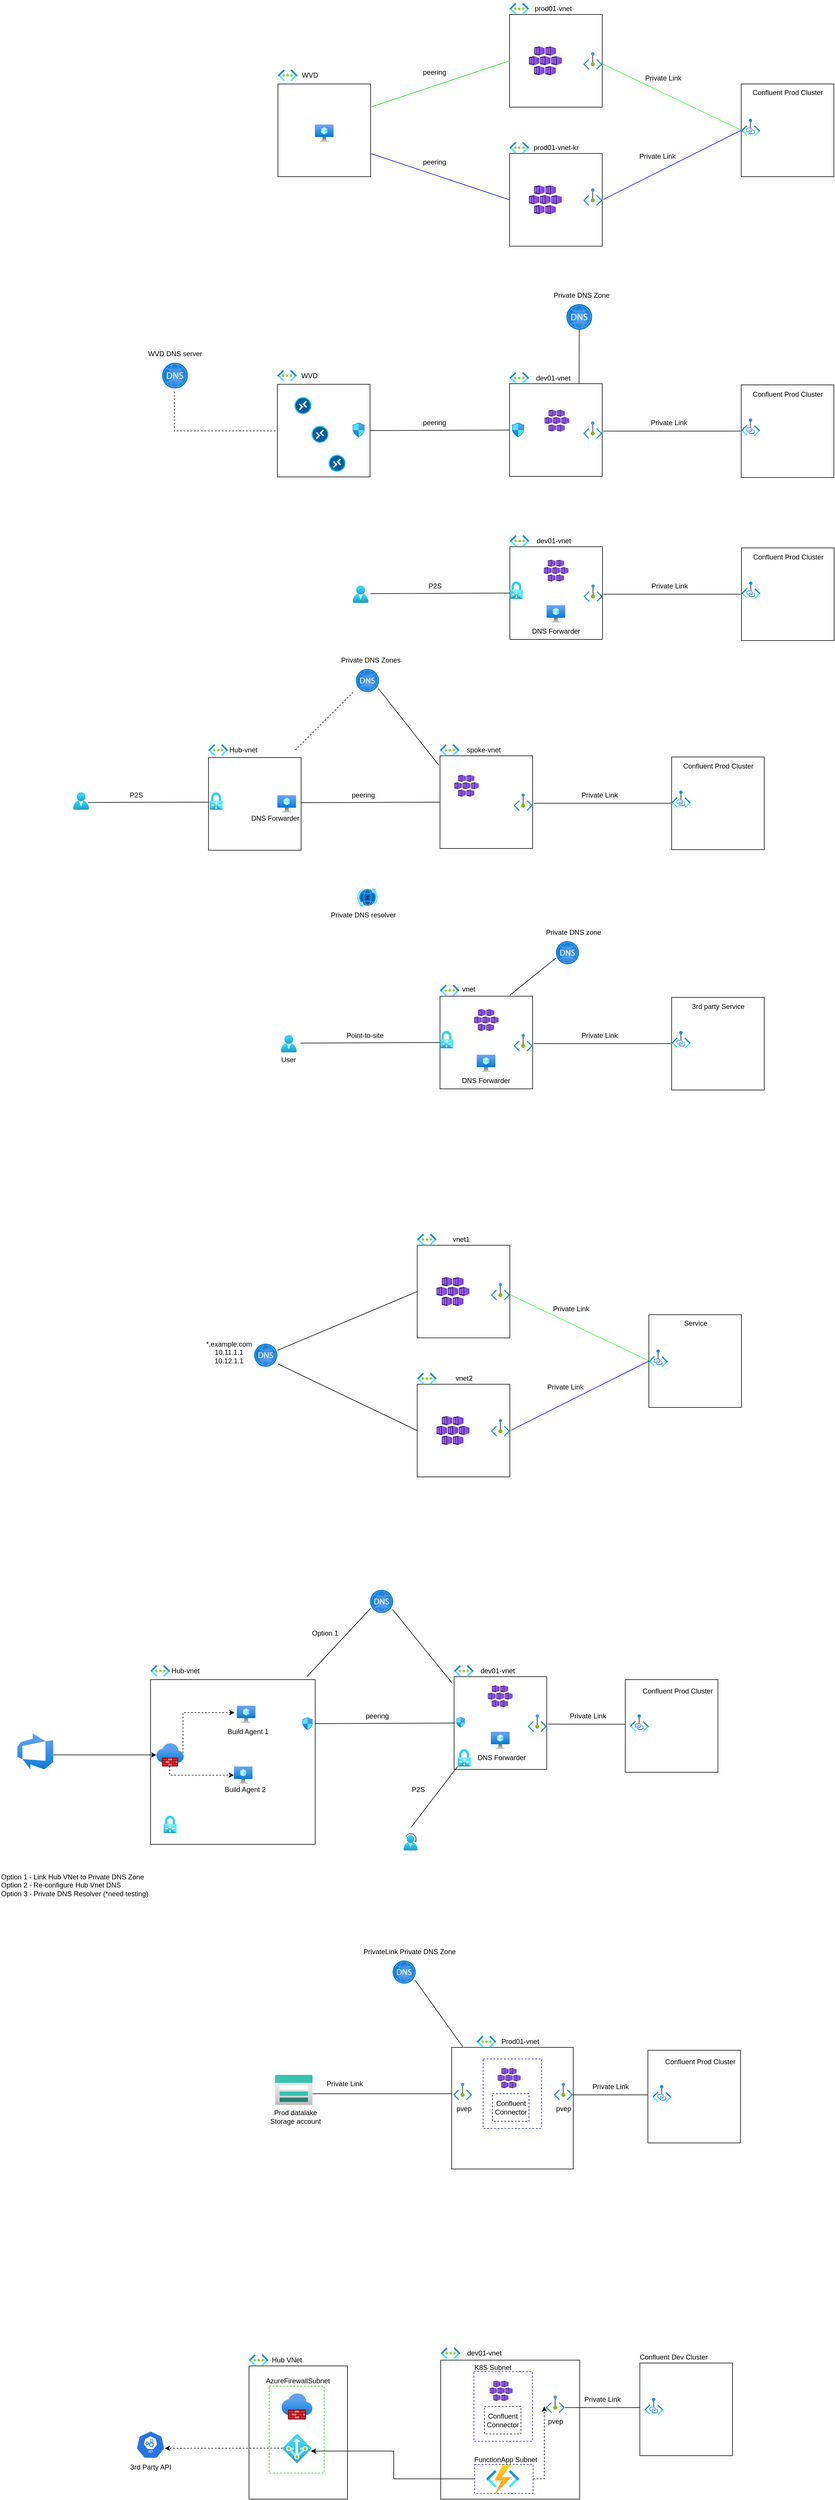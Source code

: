 <mxfile version="21.2.9" type="github">
  <diagram id="CAy6h7JlMK9Nz8kqikin" name="Page-1">
    <mxGraphModel dx="2474" dy="764" grid="1" gridSize="10" guides="1" tooltips="1" connect="1" arrows="1" fold="1" page="0" pageScale="1" pageWidth="850" pageHeight="1100" math="0" shadow="0">
      <root>
        <mxCell id="0" />
        <mxCell id="1" parent="0" />
        <mxCell id="Jo31wumn8B36piIQokWZ-1" value="" style="whiteSpace=wrap;html=1;aspect=fixed;" parent="1" vertex="1">
          <mxGeometry x="200" y="80" width="160" height="160" as="geometry" />
        </mxCell>
        <mxCell id="Jo31wumn8B36piIQokWZ-2" value="" style="whiteSpace=wrap;html=1;aspect=fixed;" parent="1" vertex="1">
          <mxGeometry x="200" y="320" width="160" height="160" as="geometry" />
        </mxCell>
        <mxCell id="Jo31wumn8B36piIQokWZ-5" value="" style="whiteSpace=wrap;html=1;aspect=fixed;" parent="1" vertex="1">
          <mxGeometry x="600" y="200" width="160" height="160" as="geometry" />
        </mxCell>
        <mxCell id="Jo31wumn8B36piIQokWZ-6" value="" style="aspect=fixed;html=1;points=[];align=center;image;fontSize=12;image=img/lib/azure2/networking/Private_Endpoint.svg;" parent="1" vertex="1">
          <mxGeometry x="327.27" y="145" width="32.73" height="30" as="geometry" />
        </mxCell>
        <mxCell id="Jo31wumn8B36piIQokWZ-8" value="" style="aspect=fixed;html=1;points=[];align=center;image;fontSize=12;image=img/lib/azure2/networking/Private_Endpoint.svg;" parent="1" vertex="1">
          <mxGeometry x="327.27" y="380" width="32.73" height="30" as="geometry" />
        </mxCell>
        <mxCell id="Jo31wumn8B36piIQokWZ-9" value="" style="aspect=fixed;html=1;points=[];align=center;image;fontSize=12;image=img/lib/azure2/networking/Virtual_Networks.svg;" parent="1" vertex="1">
          <mxGeometry x="200" y="300" width="33.5" height="20" as="geometry" />
        </mxCell>
        <mxCell id="Jo31wumn8B36piIQokWZ-10" value="" style="aspect=fixed;html=1;points=[];align=center;image;fontSize=12;image=img/lib/azure2/networking/Virtual_Networks.svg;" parent="1" vertex="1">
          <mxGeometry x="200" y="60" width="33.5" height="20" as="geometry" />
        </mxCell>
        <mxCell id="Jo31wumn8B36piIQokWZ-11" value="prod01-vnet-kr" style="text;html=1;align=center;verticalAlign=middle;resizable=0;points=[];autosize=1;strokeColor=none;fillColor=none;" parent="1" vertex="1">
          <mxGeometry x="230" y="295" width="100" height="30" as="geometry" />
        </mxCell>
        <mxCell id="Jo31wumn8B36piIQokWZ-12" value="prod01-vnet" style="text;html=1;align=center;verticalAlign=middle;resizable=0;points=[];autosize=1;strokeColor=none;fillColor=none;" parent="1" vertex="1">
          <mxGeometry x="230" y="55" width="90" height="30" as="geometry" />
        </mxCell>
        <mxCell id="Jo31wumn8B36piIQokWZ-13" value="" style="whiteSpace=wrap;html=1;aspect=fixed;" parent="1" vertex="1">
          <mxGeometry x="-200" y="200" width="160" height="160" as="geometry" />
        </mxCell>
        <mxCell id="Jo31wumn8B36piIQokWZ-15" value="" style="aspect=fixed;html=1;points=[];align=center;image;fontSize=12;image=img/lib/azure2/networking/Virtual_Networks.svg;" parent="1" vertex="1">
          <mxGeometry x="-200" y="175" width="33.5" height="20" as="geometry" />
        </mxCell>
        <mxCell id="Jo31wumn8B36piIQokWZ-16" value="WVD" style="text;html=1;align=center;verticalAlign=middle;resizable=0;points=[];autosize=1;strokeColor=none;fillColor=none;" parent="1" vertex="1">
          <mxGeometry x="-170" y="170" width="50" height="30" as="geometry" />
        </mxCell>
        <mxCell id="Jo31wumn8B36piIQokWZ-19" value="" style="endArrow=none;html=1;rounded=0;exitX=1;exitY=0.25;exitDx=0;exitDy=0;entryX=0;entryY=0.5;entryDx=0;entryDy=0;" parent="1" source="Jo31wumn8B36piIQokWZ-13" target="Jo31wumn8B36piIQokWZ-1" edge="1">
          <mxGeometry width="50" height="50" relative="1" as="geometry">
            <mxPoint x="30" y="240" as="sourcePoint" />
            <mxPoint x="80" y="190" as="targetPoint" />
          </mxGeometry>
        </mxCell>
        <mxCell id="Jo31wumn8B36piIQokWZ-20" value="" style="endArrow=none;html=1;rounded=0;exitX=1;exitY=0.75;exitDx=0;exitDy=0;entryX=0;entryY=0.5;entryDx=0;entryDy=0;strokeColor=#0000FF;" parent="1" source="Jo31wumn8B36piIQokWZ-13" target="Jo31wumn8B36piIQokWZ-2" edge="1">
          <mxGeometry width="50" height="50" relative="1" as="geometry">
            <mxPoint x="50" y="390" as="sourcePoint" />
            <mxPoint x="100" y="340" as="targetPoint" />
          </mxGeometry>
        </mxCell>
        <mxCell id="Jo31wumn8B36piIQokWZ-21" value="peering" style="text;html=1;align=center;verticalAlign=middle;resizable=0;points=[];autosize=1;strokeColor=none;fillColor=none;" parent="1" vertex="1">
          <mxGeometry x="40" y="165" width="60" height="30" as="geometry" />
        </mxCell>
        <mxCell id="Jo31wumn8B36piIQokWZ-22" value="peering" style="text;html=1;align=center;verticalAlign=middle;resizable=0;points=[];autosize=1;strokeColor=none;fillColor=none;" parent="1" vertex="1">
          <mxGeometry x="40" y="320" width="60" height="30" as="geometry" />
        </mxCell>
        <mxCell id="Jo31wumn8B36piIQokWZ-23" value="" style="aspect=fixed;html=1;points=[];align=center;image;fontSize=12;image=img/lib/azure2/networking/Private_Link.svg;" parent="1" vertex="1">
          <mxGeometry x="600" y="260" width="32.73" height="30" as="geometry" />
        </mxCell>
        <mxCell id="Jo31wumn8B36piIQokWZ-24" value="" style="endArrow=none;html=1;rounded=0;exitX=1.037;exitY=0.693;exitDx=0;exitDy=0;exitPerimeter=0;entryX=0.037;entryY=0.673;entryDx=0;entryDy=0;entryPerimeter=0;strokeColor=#33FF33;" parent="1" source="Jo31wumn8B36piIQokWZ-6" target="Jo31wumn8B36piIQokWZ-23" edge="1">
          <mxGeometry width="50" height="50" relative="1" as="geometry">
            <mxPoint x="470" y="240" as="sourcePoint" />
            <mxPoint x="520" y="190" as="targetPoint" />
          </mxGeometry>
        </mxCell>
        <mxCell id="Jo31wumn8B36piIQokWZ-25" value="" style="endArrow=none;html=1;rounded=0;exitX=1.061;exitY=0.647;exitDx=0;exitDy=0;exitPerimeter=0;entryX=0;entryY=0.5;entryDx=0;entryDy=0;strokeColor=#0000FF;" parent="1" source="Jo31wumn8B36piIQokWZ-8" target="Jo31wumn8B36piIQokWZ-5" edge="1">
          <mxGeometry width="50" height="50" relative="1" as="geometry">
            <mxPoint x="470" y="370" as="sourcePoint" />
            <mxPoint x="520" y="320" as="targetPoint" />
          </mxGeometry>
        </mxCell>
        <mxCell id="Jo31wumn8B36piIQokWZ-26" value="" style="endArrow=none;html=1;rounded=0;exitX=1;exitY=0.25;exitDx=0;exitDy=0;entryX=0;entryY=0.5;entryDx=0;entryDy=0;strokeColor=#33FF33;" parent="1" edge="1">
          <mxGeometry width="50" height="50" relative="1" as="geometry">
            <mxPoint x="-40" y="240" as="sourcePoint" />
            <mxPoint x="200" y="160" as="targetPoint" />
          </mxGeometry>
        </mxCell>
        <mxCell id="Jo31wumn8B36piIQokWZ-27" value="Confluent Prod Cluster" style="text;html=1;align=center;verticalAlign=middle;resizable=0;points=[];autosize=1;strokeColor=none;fillColor=none;" parent="1" vertex="1">
          <mxGeometry x="610" y="200" width="140" height="30" as="geometry" />
        </mxCell>
        <mxCell id="Jo31wumn8B36piIQokWZ-28" value="" style="aspect=fixed;html=1;points=[];align=center;image;fontSize=12;image=img/lib/azure2/compute/Virtual_Machine.svg;" parent="1" vertex="1">
          <mxGeometry x="-136.17" y="270" width="32.34" height="30" as="geometry" />
        </mxCell>
        <mxCell id="Jo31wumn8B36piIQokWZ-29" value="" style="aspect=fixed;html=1;points=[];align=center;image;fontSize=12;image=img/lib/azure2/compute/Kubernetes_Services.svg;" parent="1" vertex="1">
          <mxGeometry x="233.5" y="135" width="56.67" height="50" as="geometry" />
        </mxCell>
        <mxCell id="Jo31wumn8B36piIQokWZ-30" value="" style="aspect=fixed;html=1;points=[];align=center;image;fontSize=12;image=img/lib/azure2/compute/Kubernetes_Services.svg;" parent="1" vertex="1">
          <mxGeometry x="233.5" y="375" width="56.67" height="50" as="geometry" />
        </mxCell>
        <mxCell id="Jo31wumn8B36piIQokWZ-31" value="" style="whiteSpace=wrap;html=1;aspect=fixed;" parent="1" vertex="1">
          <mxGeometry x="200" y="717.5" width="160" height="160" as="geometry" />
        </mxCell>
        <mxCell id="Jo31wumn8B36piIQokWZ-33" value="" style="whiteSpace=wrap;html=1;aspect=fixed;" parent="1" vertex="1">
          <mxGeometry x="600" y="719.5" width="160" height="160" as="geometry" />
        </mxCell>
        <mxCell id="Jo31wumn8B36piIQokWZ-34" value="" style="aspect=fixed;html=1;points=[];align=center;image;fontSize=12;image=img/lib/azure2/networking/Private_Endpoint.svg;" parent="1" vertex="1">
          <mxGeometry x="327.27" y="782.5" width="32.73" height="30" as="geometry" />
        </mxCell>
        <mxCell id="Jo31wumn8B36piIQokWZ-37" value="" style="aspect=fixed;html=1;points=[];align=center;image;fontSize=12;image=img/lib/azure2/networking/Virtual_Networks.svg;" parent="1" vertex="1">
          <mxGeometry x="200" y="697.5" width="33.5" height="20" as="geometry" />
        </mxCell>
        <mxCell id="Jo31wumn8B36piIQokWZ-39" value="dev01-vnet" style="text;html=1;align=center;verticalAlign=middle;resizable=0;points=[];autosize=1;strokeColor=none;fillColor=none;" parent="1" vertex="1">
          <mxGeometry x="235" y="692.5" width="80" height="30" as="geometry" />
        </mxCell>
        <mxCell id="Jo31wumn8B36piIQokWZ-40" value="" style="whiteSpace=wrap;html=1;aspect=fixed;" parent="1" vertex="1">
          <mxGeometry x="-201" y="718.5" width="160" height="160" as="geometry" />
        </mxCell>
        <mxCell id="Jo31wumn8B36piIQokWZ-41" value="" style="aspect=fixed;html=1;points=[];align=center;image;fontSize=12;image=img/lib/azure2/networking/Virtual_Networks.svg;" parent="1" vertex="1">
          <mxGeometry x="-201" y="693.5" width="33.5" height="20" as="geometry" />
        </mxCell>
        <mxCell id="Jo31wumn8B36piIQokWZ-42" value="WVD" style="text;html=1;align=center;verticalAlign=middle;resizable=0;points=[];autosize=1;strokeColor=none;fillColor=none;" parent="1" vertex="1">
          <mxGeometry x="-171" y="688.5" width="50" height="30" as="geometry" />
        </mxCell>
        <mxCell id="Jo31wumn8B36piIQokWZ-43" value="" style="endArrow=none;html=1;rounded=0;exitX=1;exitY=0.5;exitDx=0;exitDy=0;entryX=0;entryY=0.5;entryDx=0;entryDy=0;" parent="1" source="Jo31wumn8B36piIQokWZ-40" target="Jo31wumn8B36piIQokWZ-31" edge="1">
          <mxGeometry width="50" height="50" relative="1" as="geometry">
            <mxPoint x="25" y="745" as="sourcePoint" />
            <mxPoint x="75" y="695" as="targetPoint" />
          </mxGeometry>
        </mxCell>
        <mxCell id="Jo31wumn8B36piIQokWZ-45" value="peering" style="text;html=1;align=center;verticalAlign=middle;resizable=0;points=[];autosize=1;strokeColor=none;fillColor=none;" parent="1" vertex="1">
          <mxGeometry x="40" y="770" width="60" height="30" as="geometry" />
        </mxCell>
        <mxCell id="Jo31wumn8B36piIQokWZ-47" value="" style="aspect=fixed;html=1;points=[];align=center;image;fontSize=12;image=img/lib/azure2/networking/Private_Link.svg;" parent="1" vertex="1">
          <mxGeometry x="600" y="777.5" width="32.73" height="30" as="geometry" />
        </mxCell>
        <mxCell id="Jo31wumn8B36piIQokWZ-51" value="Confluent Prod Cluster" style="text;html=1;align=center;verticalAlign=middle;resizable=0;points=[];autosize=1;strokeColor=none;fillColor=none;" parent="1" vertex="1">
          <mxGeometry x="610" y="720.5" width="140" height="30" as="geometry" />
        </mxCell>
        <mxCell id="Jo31wumn8B36piIQokWZ-53" value="" style="aspect=fixed;html=1;points=[];align=center;image;fontSize=12;image=img/lib/azure2/compute/Kubernetes_Services.svg;" parent="1" vertex="1">
          <mxGeometry x="260.5" y="762.5" width="42.5" height="37.5" as="geometry" />
        </mxCell>
        <mxCell id="Jo31wumn8B36piIQokWZ-55" value="" style="endArrow=none;html=1;rounded=0;exitX=1.061;exitY=0.563;exitDx=0;exitDy=0;exitPerimeter=0;entryX=-0.037;entryY=0.73;entryDx=0;entryDy=0;entryPerimeter=0;" parent="1" source="Jo31wumn8B36piIQokWZ-34" target="Jo31wumn8B36piIQokWZ-47" edge="1">
          <mxGeometry width="50" height="50" relative="1" as="geometry">
            <mxPoint x="470" y="800" as="sourcePoint" />
            <mxPoint x="520" y="750" as="targetPoint" />
          </mxGeometry>
        </mxCell>
        <mxCell id="Jo31wumn8B36piIQokWZ-56" value="Private Link" style="text;html=1;align=center;verticalAlign=middle;resizable=0;points=[];autosize=1;strokeColor=none;fillColor=none;" parent="1" vertex="1">
          <mxGeometry x="430" y="770" width="90" height="30" as="geometry" />
        </mxCell>
        <mxCell id="Jo31wumn8B36piIQokWZ-57" value="Private Link" style="text;html=1;align=center;verticalAlign=middle;resizable=0;points=[];autosize=1;strokeColor=none;fillColor=none;" parent="1" vertex="1">
          <mxGeometry x="410" y="310" width="90" height="30" as="geometry" />
        </mxCell>
        <mxCell id="Jo31wumn8B36piIQokWZ-58" value="Private Link" style="text;html=1;align=center;verticalAlign=middle;resizable=0;points=[];autosize=1;strokeColor=none;fillColor=none;" parent="1" vertex="1">
          <mxGeometry x="420" y="175" width="90" height="30" as="geometry" />
        </mxCell>
        <mxCell id="Jo31wumn8B36piIQokWZ-59" value="" style="whiteSpace=wrap;html=1;aspect=fixed;" parent="1" vertex="1">
          <mxGeometry x="200.5" y="999" width="160" height="160" as="geometry" />
        </mxCell>
        <mxCell id="Jo31wumn8B36piIQokWZ-60" value="" style="whiteSpace=wrap;html=1;aspect=fixed;" parent="1" vertex="1">
          <mxGeometry x="600.5" y="1001" width="160" height="160" as="geometry" />
        </mxCell>
        <mxCell id="Jo31wumn8B36piIQokWZ-61" value="" style="aspect=fixed;html=1;points=[];align=center;image;fontSize=12;image=img/lib/azure2/networking/Private_Endpoint.svg;" parent="1" vertex="1">
          <mxGeometry x="327.77" y="1064" width="32.73" height="30" as="geometry" />
        </mxCell>
        <mxCell id="Jo31wumn8B36piIQokWZ-62" value="" style="aspect=fixed;html=1;points=[];align=center;image;fontSize=12;image=img/lib/azure2/networking/Virtual_Networks.svg;" parent="1" vertex="1">
          <mxGeometry x="200.5" y="979" width="33.5" height="20" as="geometry" />
        </mxCell>
        <mxCell id="Jo31wumn8B36piIQokWZ-63" value="dev01-vnet" style="text;html=1;align=center;verticalAlign=middle;resizable=0;points=[];autosize=1;strokeColor=none;fillColor=none;" parent="1" vertex="1">
          <mxGeometry x="235.5" y="974" width="80" height="30" as="geometry" />
        </mxCell>
        <mxCell id="Jo31wumn8B36piIQokWZ-67" value="" style="endArrow=none;html=1;rounded=0;exitX=1;exitY=0.5;exitDx=0;exitDy=0;entryX=0;entryY=0.5;entryDx=0;entryDy=0;" parent="1" target="Jo31wumn8B36piIQokWZ-59" edge="1">
          <mxGeometry width="50" height="50" relative="1" as="geometry">
            <mxPoint x="-40.5" y="1080" as="sourcePoint" />
            <mxPoint x="75.5" y="976.5" as="targetPoint" />
          </mxGeometry>
        </mxCell>
        <mxCell id="Jo31wumn8B36piIQokWZ-68" value="P2S" style="text;html=1;align=center;verticalAlign=middle;resizable=0;points=[];autosize=1;strokeColor=none;fillColor=none;" parent="1" vertex="1">
          <mxGeometry x="45.5" y="1051.5" width="50" height="30" as="geometry" />
        </mxCell>
        <mxCell id="Jo31wumn8B36piIQokWZ-69" value="" style="aspect=fixed;html=1;points=[];align=center;image;fontSize=12;image=img/lib/azure2/networking/Private_Link.svg;" parent="1" vertex="1">
          <mxGeometry x="600.5" y="1059" width="32.73" height="30" as="geometry" />
        </mxCell>
        <mxCell id="Jo31wumn8B36piIQokWZ-70" value="Confluent Prod Cluster" style="text;html=1;align=center;verticalAlign=middle;resizable=0;points=[];autosize=1;strokeColor=none;fillColor=none;" parent="1" vertex="1">
          <mxGeometry x="610.5" y="1002" width="140" height="30" as="geometry" />
        </mxCell>
        <mxCell id="Jo31wumn8B36piIQokWZ-72" value="" style="aspect=fixed;html=1;points=[];align=center;image;fontSize=12;image=img/lib/azure2/compute/Kubernetes_Services.svg;" parent="1" vertex="1">
          <mxGeometry x="259.25" y="1021.5" width="42.5" height="37.5" as="geometry" />
        </mxCell>
        <mxCell id="Jo31wumn8B36piIQokWZ-73" value="" style="endArrow=none;html=1;rounded=0;exitX=1.061;exitY=0.563;exitDx=0;exitDy=0;exitPerimeter=0;entryX=-0.037;entryY=0.73;entryDx=0;entryDy=0;entryPerimeter=0;" parent="1" source="Jo31wumn8B36piIQokWZ-61" target="Jo31wumn8B36piIQokWZ-69" edge="1">
          <mxGeometry width="50" height="50" relative="1" as="geometry">
            <mxPoint x="470.5" y="1081.5" as="sourcePoint" />
            <mxPoint x="520.5" y="1031.5" as="targetPoint" />
          </mxGeometry>
        </mxCell>
        <mxCell id="Jo31wumn8B36piIQokWZ-74" value="Private Link" style="text;html=1;align=center;verticalAlign=middle;resizable=0;points=[];autosize=1;strokeColor=none;fillColor=none;" parent="1" vertex="1">
          <mxGeometry x="430.5" y="1051.5" width="90" height="30" as="geometry" />
        </mxCell>
        <mxCell id="Jo31wumn8B36piIQokWZ-75" value="" style="aspect=fixed;html=1;points=[];align=center;image;fontSize=12;image=img/lib/azure2/networking/Virtual_Network_Gateways.svg;" parent="1" vertex="1">
          <mxGeometry x="200.5" y="1059" width="22.61" height="30" as="geometry" />
        </mxCell>
        <mxCell id="rK_Qc9Uuuo1QHd0PWWho-1" value="" style="whiteSpace=wrap;html=1;aspect=fixed;" parent="1" vertex="1">
          <mxGeometry x="79.85" y="1360" width="160" height="160" as="geometry" />
        </mxCell>
        <mxCell id="rK_Qc9Uuuo1QHd0PWWho-2" value="" style="whiteSpace=wrap;html=1;aspect=fixed;" parent="1" vertex="1">
          <mxGeometry x="479.85" y="1362" width="160" height="160" as="geometry" />
        </mxCell>
        <mxCell id="rK_Qc9Uuuo1QHd0PWWho-3" value="" style="aspect=fixed;html=1;points=[];align=center;image;fontSize=12;image=img/lib/azure2/networking/Private_Endpoint.svg;" parent="1" vertex="1">
          <mxGeometry x="207.12" y="1425" width="32.73" height="30" as="geometry" />
        </mxCell>
        <mxCell id="rK_Qc9Uuuo1QHd0PWWho-4" value="" style="aspect=fixed;html=1;points=[];align=center;image;fontSize=12;image=img/lib/azure2/networking/Virtual_Networks.svg;" parent="1" vertex="1">
          <mxGeometry x="79.85" y="1340" width="33.5" height="20" as="geometry" />
        </mxCell>
        <mxCell id="rK_Qc9Uuuo1QHd0PWWho-5" value="spoke-vnet" style="text;html=1;align=center;verticalAlign=middle;resizable=0;points=[];autosize=1;strokeColor=none;fillColor=none;" parent="1" vertex="1">
          <mxGeometry x="114.85" y="1335" width="80" height="30" as="geometry" />
        </mxCell>
        <mxCell id="rK_Qc9Uuuo1QHd0PWWho-6" value="" style="endArrow=none;html=1;rounded=0;exitX=1;exitY=0.5;exitDx=0;exitDy=0;entryX=0;entryY=0.5;entryDx=0;entryDy=0;" parent="1" target="rK_Qc9Uuuo1QHd0PWWho-1" edge="1">
          <mxGeometry width="50" height="50" relative="1" as="geometry">
            <mxPoint x="-161.15" y="1441" as="sourcePoint" />
            <mxPoint x="-45.15" y="1337.5" as="targetPoint" />
          </mxGeometry>
        </mxCell>
        <mxCell id="rK_Qc9Uuuo1QHd0PWWho-8" value="" style="aspect=fixed;html=1;points=[];align=center;image;fontSize=12;image=img/lib/azure2/networking/Private_Link.svg;" parent="1" vertex="1">
          <mxGeometry x="479.85" y="1420" width="32.73" height="30" as="geometry" />
        </mxCell>
        <mxCell id="rK_Qc9Uuuo1QHd0PWWho-9" value="Confluent Prod Cluster" style="text;html=1;align=center;verticalAlign=middle;resizable=0;points=[];autosize=1;strokeColor=none;fillColor=none;" parent="1" vertex="1">
          <mxGeometry x="489.85" y="1363" width="140" height="30" as="geometry" />
        </mxCell>
        <mxCell id="rK_Qc9Uuuo1QHd0PWWho-10" value="" style="aspect=fixed;html=1;points=[];align=center;image;fontSize=12;image=img/lib/azure2/compute/Kubernetes_Services.svg;" parent="1" vertex="1">
          <mxGeometry x="104.35" y="1393" width="42.5" height="37.5" as="geometry" />
        </mxCell>
        <mxCell id="rK_Qc9Uuuo1QHd0PWWho-11" value="" style="endArrow=none;html=1;rounded=0;exitX=1.061;exitY=0.563;exitDx=0;exitDy=0;exitPerimeter=0;entryX=-0.037;entryY=0.73;entryDx=0;entryDy=0;entryPerimeter=0;" parent="1" source="rK_Qc9Uuuo1QHd0PWWho-3" target="rK_Qc9Uuuo1QHd0PWWho-8" edge="1">
          <mxGeometry width="50" height="50" relative="1" as="geometry">
            <mxPoint x="349.85" y="1442.5" as="sourcePoint" />
            <mxPoint x="399.85" y="1392.5" as="targetPoint" />
          </mxGeometry>
        </mxCell>
        <mxCell id="rK_Qc9Uuuo1QHd0PWWho-12" value="Private Link" style="text;html=1;align=center;verticalAlign=middle;resizable=0;points=[];autosize=1;strokeColor=none;fillColor=none;" parent="1" vertex="1">
          <mxGeometry x="309.85" y="1412.5" width="90" height="30" as="geometry" />
        </mxCell>
        <mxCell id="rK_Qc9Uuuo1QHd0PWWho-15" value="peering" style="text;html=1;align=center;verticalAlign=middle;resizable=0;points=[];autosize=1;strokeColor=none;fillColor=none;" parent="1" vertex="1">
          <mxGeometry x="-83.18" y="1412.5" width="60" height="30" as="geometry" />
        </mxCell>
        <mxCell id="rK_Qc9Uuuo1QHd0PWWho-16" value="" style="whiteSpace=wrap;html=1;aspect=fixed;" parent="1" vertex="1">
          <mxGeometry x="-320" y="1363" width="160" height="160" as="geometry" />
        </mxCell>
        <mxCell id="rK_Qc9Uuuo1QHd0PWWho-17" value="Hub-vnet" style="text;html=1;align=center;verticalAlign=middle;resizable=0;points=[];autosize=1;strokeColor=none;fillColor=none;" parent="1" vertex="1">
          <mxGeometry x="-295" y="1335" width="70" height="30" as="geometry" />
        </mxCell>
        <mxCell id="rK_Qc9Uuuo1QHd0PWWho-18" value="" style="aspect=fixed;html=1;points=[];align=center;image;fontSize=12;image=img/lib/azure2/networking/Virtual_Networks.svg;" parent="1" vertex="1">
          <mxGeometry x="-320" y="1340" width="33.5" height="20" as="geometry" />
        </mxCell>
        <mxCell id="rK_Qc9Uuuo1QHd0PWWho-19" value="" style="aspect=fixed;html=1;points=[];align=center;image;fontSize=12;image=img/lib/azure2/networking/Virtual_Network_Gateways.svg;" parent="1" vertex="1">
          <mxGeometry x="-318" y="1423" width="22.61" height="30" as="geometry" />
        </mxCell>
        <mxCell id="rK_Qc9Uuuo1QHd0PWWho-21" value="" style="endArrow=none;html=1;rounded=0;exitX=1;exitY=0.5;exitDx=0;exitDy=0;" parent="1" edge="1">
          <mxGeometry width="50" height="50" relative="1" as="geometry">
            <mxPoint x="-528" y="1440.5" as="sourcePoint" />
            <mxPoint x="-320" y="1440" as="targetPoint" />
          </mxGeometry>
        </mxCell>
        <mxCell id="rK_Qc9Uuuo1QHd0PWWho-22" value="P2S" style="text;html=1;align=center;verticalAlign=middle;resizable=0;points=[];autosize=1;strokeColor=none;fillColor=none;" parent="1" vertex="1">
          <mxGeometry x="-470" y="1412.5" width="50" height="30" as="geometry" />
        </mxCell>
        <mxCell id="rK_Qc9Uuuo1QHd0PWWho-23" value="" style="image;aspect=fixed;html=1;points=[];align=center;fontSize=12;image=img/lib/azure2/compute/Virtual_Machine.svg;" parent="1" vertex="1">
          <mxGeometry x="263.83" y="1100" width="32.34" height="30" as="geometry" />
        </mxCell>
        <mxCell id="rK_Qc9Uuuo1QHd0PWWho-24" value="DNS Forwarder" style="text;html=1;align=center;verticalAlign=middle;resizable=0;points=[];autosize=1;strokeColor=none;fillColor=none;" parent="1" vertex="1">
          <mxGeometry x="225" y="1130" width="110" height="30" as="geometry" />
        </mxCell>
        <mxCell id="rK_Qc9Uuuo1QHd0PWWho-25" value="" style="whiteSpace=wrap;html=1;aspect=fixed;" parent="1" vertex="1">
          <mxGeometry x="79.85" y="1775" width="160" height="160" as="geometry" />
        </mxCell>
        <mxCell id="rK_Qc9Uuuo1QHd0PWWho-26" value="" style="whiteSpace=wrap;html=1;aspect=fixed;" parent="1" vertex="1">
          <mxGeometry x="479.85" y="1777" width="160" height="160" as="geometry" />
        </mxCell>
        <mxCell id="rK_Qc9Uuuo1QHd0PWWho-27" value="" style="aspect=fixed;html=1;points=[];align=center;image;fontSize=12;image=img/lib/azure2/networking/Private_Endpoint.svg;" parent="1" vertex="1">
          <mxGeometry x="207.12" y="1840" width="32.73" height="30" as="geometry" />
        </mxCell>
        <mxCell id="rK_Qc9Uuuo1QHd0PWWho-28" value="" style="aspect=fixed;html=1;points=[];align=center;image;fontSize=12;image=img/lib/azure2/networking/Virtual_Networks.svg;" parent="1" vertex="1">
          <mxGeometry x="79.85" y="1755" width="33.5" height="20" as="geometry" />
        </mxCell>
        <mxCell id="rK_Qc9Uuuo1QHd0PWWho-29" value="vnet" style="text;html=1;align=center;verticalAlign=middle;resizable=0;points=[];autosize=1;strokeColor=none;fillColor=none;" parent="1" vertex="1">
          <mxGeometry x="104.35" y="1748" width="50" height="30" as="geometry" />
        </mxCell>
        <mxCell id="rK_Qc9Uuuo1QHd0PWWho-30" value="" style="endArrow=none;html=1;rounded=0;exitX=1;exitY=0.5;exitDx=0;exitDy=0;entryX=0;entryY=0.5;entryDx=0;entryDy=0;" parent="1" target="rK_Qc9Uuuo1QHd0PWWho-25" edge="1">
          <mxGeometry width="50" height="50" relative="1" as="geometry">
            <mxPoint x="-161.15" y="1856" as="sourcePoint" />
            <mxPoint x="-45.15" y="1752.5" as="targetPoint" />
          </mxGeometry>
        </mxCell>
        <mxCell id="rK_Qc9Uuuo1QHd0PWWho-31" value="Point-to-site" style="text;html=1;align=center;verticalAlign=middle;resizable=0;points=[];autosize=1;strokeColor=none;fillColor=none;" parent="1" vertex="1">
          <mxGeometry x="-95.15" y="1827.5" width="90" height="30" as="geometry" />
        </mxCell>
        <mxCell id="rK_Qc9Uuuo1QHd0PWWho-32" value="" style="aspect=fixed;html=1;points=[];align=center;image;fontSize=12;image=img/lib/azure2/networking/Private_Link.svg;" parent="1" vertex="1">
          <mxGeometry x="479.85" y="1835" width="32.73" height="30" as="geometry" />
        </mxCell>
        <mxCell id="rK_Qc9Uuuo1QHd0PWWho-33" value="3rd party Service" style="text;html=1;align=center;verticalAlign=middle;resizable=0;points=[];autosize=1;strokeColor=none;fillColor=none;" parent="1" vertex="1">
          <mxGeometry x="504.85" y="1778" width="110" height="30" as="geometry" />
        </mxCell>
        <mxCell id="rK_Qc9Uuuo1QHd0PWWho-34" value="" style="aspect=fixed;html=1;points=[];align=center;image;fontSize=12;image=img/lib/azure2/compute/Kubernetes_Services.svg;" parent="1" vertex="1">
          <mxGeometry x="138.6" y="1797.5" width="42.5" height="37.5" as="geometry" />
        </mxCell>
        <mxCell id="rK_Qc9Uuuo1QHd0PWWho-35" value="" style="endArrow=none;html=1;rounded=0;exitX=1.061;exitY=0.563;exitDx=0;exitDy=0;exitPerimeter=0;entryX=-0.037;entryY=0.73;entryDx=0;entryDy=0;entryPerimeter=0;" parent="1" source="rK_Qc9Uuuo1QHd0PWWho-27" target="rK_Qc9Uuuo1QHd0PWWho-32" edge="1">
          <mxGeometry width="50" height="50" relative="1" as="geometry">
            <mxPoint x="349.85" y="1857.5" as="sourcePoint" />
            <mxPoint x="399.85" y="1807.5" as="targetPoint" />
          </mxGeometry>
        </mxCell>
        <mxCell id="rK_Qc9Uuuo1QHd0PWWho-36" value="Private Link" style="text;html=1;align=center;verticalAlign=middle;resizable=0;points=[];autosize=1;strokeColor=none;fillColor=none;" parent="1" vertex="1">
          <mxGeometry x="309.85" y="1827.5" width="90" height="30" as="geometry" />
        </mxCell>
        <mxCell id="rK_Qc9Uuuo1QHd0PWWho-37" value="" style="aspect=fixed;html=1;points=[];align=center;image;fontSize=12;image=img/lib/azure2/networking/Virtual_Network_Gateways.svg;" parent="1" vertex="1">
          <mxGeometry x="79.85" y="1835" width="22.61" height="30" as="geometry" />
        </mxCell>
        <mxCell id="rK_Qc9Uuuo1QHd0PWWho-39" value="" style="image;aspect=fixed;html=1;points=[];align=center;fontSize=12;image=img/lib/azure2/compute/Virtual_Machine.svg;" parent="1" vertex="1">
          <mxGeometry x="143.18" y="1876" width="32.34" height="30" as="geometry" />
        </mxCell>
        <mxCell id="rK_Qc9Uuuo1QHd0PWWho-40" value="DNS Forwarder" style="text;html=1;align=center;verticalAlign=middle;resizable=0;points=[];autosize=1;strokeColor=none;fillColor=none;" parent="1" vertex="1">
          <mxGeometry x="104.35" y="1906" width="110" height="30" as="geometry" />
        </mxCell>
        <mxCell id="rK_Qc9Uuuo1QHd0PWWho-43" value="" style="image;aspect=fixed;html=1;points=[];align=center;fontSize=12;image=img/lib/azure2/networking/DNS_Zones.svg;" parent="1" vertex="1">
          <mxGeometry x="-65.35" y="1210" width="40" height="40" as="geometry" />
        </mxCell>
        <mxCell id="rK_Qc9Uuuo1QHd0PWWho-44" value="Private DNS Zones" style="text;html=1;align=center;verticalAlign=middle;resizable=0;points=[];autosize=1;strokeColor=none;fillColor=none;" parent="1" vertex="1">
          <mxGeometry x="-104.83" y="1180" width="130" height="30" as="geometry" />
        </mxCell>
        <mxCell id="rK_Qc9Uuuo1QHd0PWWho-45" value="" style="endArrow=none;html=1;rounded=0;exitX=0.967;exitY=0.842;exitDx=0;exitDy=0;exitPerimeter=0;entryX=-0.012;entryY=0.102;entryDx=0;entryDy=0;entryPerimeter=0;" parent="1" source="rK_Qc9Uuuo1QHd0PWWho-43" target="rK_Qc9Uuuo1QHd0PWWho-1" edge="1">
          <mxGeometry width="50" height="50" relative="1" as="geometry">
            <mxPoint y="1300" as="sourcePoint" />
            <mxPoint x="50" y="1250" as="targetPoint" />
          </mxGeometry>
        </mxCell>
        <mxCell id="rK_Qc9Uuuo1QHd0PWWho-49" value="" style="image;aspect=fixed;html=1;points=[];align=center;fontSize=12;image=img/lib/azure2/networking/DNS_Private_Resolver.svg;" parent="1" vertex="1">
          <mxGeometry x="-62.93" y="1588.98" width="35.16" height="31.02" as="geometry" />
        </mxCell>
        <mxCell id="rK_Qc9Uuuo1QHd0PWWho-50" value="Private DNS resolver" style="text;html=1;align=center;verticalAlign=middle;resizable=0;points=[];autosize=1;strokeColor=none;fillColor=none;" parent="1" vertex="1">
          <mxGeometry x="-123.18" y="1620" width="140" height="30" as="geometry" />
        </mxCell>
        <mxCell id="rK_Qc9Uuuo1QHd0PWWho-51" value="" style="endArrow=none;dashed=1;html=1;rounded=0;" parent="1" edge="1">
          <mxGeometry width="50" height="50" relative="1" as="geometry">
            <mxPoint x="-170" y="1350" as="sourcePoint" />
            <mxPoint x="-70" y="1250" as="targetPoint" />
          </mxGeometry>
        </mxCell>
        <mxCell id="rK_Qc9Uuuo1QHd0PWWho-52" value="" style="image;aspect=fixed;html=1;points=[];align=center;fontSize=12;image=img/lib/azure2/networking/DNS_Zones.svg;" parent="1" vertex="1">
          <mxGeometry x="280" y="1680" width="40" height="40" as="geometry" />
        </mxCell>
        <mxCell id="rK_Qc9Uuuo1QHd0PWWho-53" value="Private DNS zone" style="text;html=1;align=center;verticalAlign=middle;resizable=0;points=[];autosize=1;strokeColor=none;fillColor=none;" parent="1" vertex="1">
          <mxGeometry x="250" y="1650" width="120" height="30" as="geometry" />
        </mxCell>
        <mxCell id="rK_Qc9Uuuo1QHd0PWWho-54" value="" style="endArrow=none;html=1;rounded=0;entryX=-0.017;entryY=0.775;entryDx=0;entryDy=0;entryPerimeter=0;exitX=0.75;exitY=0;exitDx=0;exitDy=0;" parent="1" edge="1">
          <mxGeometry width="50" height="50" relative="1" as="geometry">
            <mxPoint x="200.85" y="1773" as="sourcePoint" />
            <mxPoint x="280.32" y="1709" as="targetPoint" />
          </mxGeometry>
        </mxCell>
        <mxCell id="rK_Qc9Uuuo1QHd0PWWho-57" value="User" style="text;html=1;align=center;verticalAlign=middle;resizable=0;points=[];autosize=1;strokeColor=none;fillColor=none;" parent="1" vertex="1">
          <mxGeometry x="-207" y="1870" width="50" height="30" as="geometry" />
        </mxCell>
        <mxCell id="rK_Qc9Uuuo1QHd0PWWho-58" value="" style="image;aspect=fixed;html=1;points=[];align=center;fontSize=12;image=img/lib/azure2/compute/Virtual_Machine.svg;" parent="1" vertex="1">
          <mxGeometry x="-201.0" y="1428" width="32.34" height="30" as="geometry" />
        </mxCell>
        <mxCell id="rK_Qc9Uuuo1QHd0PWWho-59" value="DNS Forwarder" style="text;html=1;align=center;verticalAlign=middle;resizable=0;points=[];autosize=1;strokeColor=none;fillColor=none;" parent="1" vertex="1">
          <mxGeometry x="-260" y="1453" width="110" height="30" as="geometry" />
        </mxCell>
        <mxCell id="l-uOarbjvMGtZZw62YAb-1" value="" style="whiteSpace=wrap;html=1;aspect=fixed;" parent="1" vertex="1">
          <mxGeometry x="40.5" y="2205" width="160" height="160" as="geometry" />
        </mxCell>
        <mxCell id="l-uOarbjvMGtZZw62YAb-2" value="" style="whiteSpace=wrap;html=1;aspect=fixed;" parent="1" vertex="1">
          <mxGeometry x="40.5" y="2445" width="160" height="160" as="geometry" />
        </mxCell>
        <mxCell id="l-uOarbjvMGtZZw62YAb-3" value="" style="whiteSpace=wrap;html=1;aspect=fixed;" parent="1" vertex="1">
          <mxGeometry x="440.5" y="2325" width="160" height="160" as="geometry" />
        </mxCell>
        <mxCell id="l-uOarbjvMGtZZw62YAb-4" value="" style="aspect=fixed;html=1;points=[];align=center;image;fontSize=12;image=img/lib/azure2/networking/Private_Endpoint.svg;" parent="1" vertex="1">
          <mxGeometry x="167.77" y="2270" width="32.73" height="30" as="geometry" />
        </mxCell>
        <mxCell id="l-uOarbjvMGtZZw62YAb-5" value="" style="aspect=fixed;html=1;points=[];align=center;image;fontSize=12;image=img/lib/azure2/networking/Private_Endpoint.svg;" parent="1" vertex="1">
          <mxGeometry x="167.77" y="2505" width="32.73" height="30" as="geometry" />
        </mxCell>
        <mxCell id="l-uOarbjvMGtZZw62YAb-6" value="" style="aspect=fixed;html=1;points=[];align=center;image;fontSize=12;image=img/lib/azure2/networking/Virtual_Networks.svg;" parent="1" vertex="1">
          <mxGeometry x="40.5" y="2425" width="33.5" height="20" as="geometry" />
        </mxCell>
        <mxCell id="l-uOarbjvMGtZZw62YAb-7" value="" style="aspect=fixed;html=1;points=[];align=center;image;fontSize=12;image=img/lib/azure2/networking/Virtual_Networks.svg;" parent="1" vertex="1">
          <mxGeometry x="40.5" y="2185" width="33.5" height="20" as="geometry" />
        </mxCell>
        <mxCell id="l-uOarbjvMGtZZw62YAb-8" value="vnet2" style="text;html=1;align=center;verticalAlign=middle;resizable=0;points=[];autosize=1;strokeColor=none;fillColor=none;" parent="1" vertex="1">
          <mxGeometry x="95.5" y="2420" width="50" height="30" as="geometry" />
        </mxCell>
        <mxCell id="l-uOarbjvMGtZZw62YAb-9" value="vnet1" style="text;html=1;align=center;verticalAlign=middle;resizable=0;points=[];autosize=1;strokeColor=none;fillColor=none;" parent="1" vertex="1">
          <mxGeometry x="90.5" y="2180" width="50" height="30" as="geometry" />
        </mxCell>
        <mxCell id="l-uOarbjvMGtZZw62YAb-17" value="" style="aspect=fixed;html=1;points=[];align=center;image;fontSize=12;image=img/lib/azure2/networking/Private_Link.svg;" parent="1" vertex="1">
          <mxGeometry x="440.5" y="2385" width="32.73" height="30" as="geometry" />
        </mxCell>
        <mxCell id="l-uOarbjvMGtZZw62YAb-18" value="" style="endArrow=none;html=1;rounded=0;exitX=1.037;exitY=0.693;exitDx=0;exitDy=0;exitPerimeter=0;entryX=0.037;entryY=0.673;entryDx=0;entryDy=0;entryPerimeter=0;strokeColor=#33FF33;" parent="1" source="l-uOarbjvMGtZZw62YAb-4" target="l-uOarbjvMGtZZw62YAb-17" edge="1">
          <mxGeometry width="50" height="50" relative="1" as="geometry">
            <mxPoint x="310.5" y="2365" as="sourcePoint" />
            <mxPoint x="360.5" y="2315" as="targetPoint" />
          </mxGeometry>
        </mxCell>
        <mxCell id="l-uOarbjvMGtZZw62YAb-19" value="" style="endArrow=none;html=1;rounded=0;exitX=1.061;exitY=0.647;exitDx=0;exitDy=0;exitPerimeter=0;entryX=0;entryY=0.5;entryDx=0;entryDy=0;strokeColor=#0000FF;" parent="1" source="l-uOarbjvMGtZZw62YAb-5" target="l-uOarbjvMGtZZw62YAb-3" edge="1">
          <mxGeometry width="50" height="50" relative="1" as="geometry">
            <mxPoint x="310.5" y="2495" as="sourcePoint" />
            <mxPoint x="360.5" y="2445" as="targetPoint" />
          </mxGeometry>
        </mxCell>
        <mxCell id="l-uOarbjvMGtZZw62YAb-21" value="Service" style="text;html=1;align=center;verticalAlign=middle;resizable=0;points=[];autosize=1;strokeColor=none;fillColor=none;" parent="1" vertex="1">
          <mxGeometry x="490.5" y="2325" width="60" height="30" as="geometry" />
        </mxCell>
        <mxCell id="l-uOarbjvMGtZZw62YAb-23" value="" style="aspect=fixed;html=1;points=[];align=center;image;fontSize=12;image=img/lib/azure2/compute/Kubernetes_Services.svg;" parent="1" vertex="1">
          <mxGeometry x="74" y="2260" width="56.67" height="50" as="geometry" />
        </mxCell>
        <mxCell id="l-uOarbjvMGtZZw62YAb-24" value="" style="aspect=fixed;html=1;points=[];align=center;image;fontSize=12;image=img/lib/azure2/compute/Kubernetes_Services.svg;" parent="1" vertex="1">
          <mxGeometry x="74" y="2500" width="56.67" height="50" as="geometry" />
        </mxCell>
        <mxCell id="l-uOarbjvMGtZZw62YAb-25" value="Private Link" style="text;html=1;align=center;verticalAlign=middle;resizable=0;points=[];autosize=1;strokeColor=none;fillColor=none;" parent="1" vertex="1">
          <mxGeometry x="250.5" y="2435" width="90" height="30" as="geometry" />
        </mxCell>
        <mxCell id="l-uOarbjvMGtZZw62YAb-26" value="Private Link" style="text;html=1;align=center;verticalAlign=middle;resizable=0;points=[];autosize=1;strokeColor=none;fillColor=none;" parent="1" vertex="1">
          <mxGeometry x="260.5" y="2300" width="90" height="30" as="geometry" />
        </mxCell>
        <mxCell id="l-uOarbjvMGtZZw62YAb-27" value="" style="image;aspect=fixed;html=1;points=[];align=center;fontSize=12;image=img/lib/azure2/networking/DNS_Zones.svg;" parent="1" vertex="1">
          <mxGeometry x="-241" y="2375" width="40" height="40" as="geometry" />
        </mxCell>
        <mxCell id="l-uOarbjvMGtZZw62YAb-28" value="" style="endArrow=none;html=1;rounded=0;entryX=0;entryY=0.5;entryDx=0;entryDy=0;" parent="1" source="l-uOarbjvMGtZZw62YAb-27" target="l-uOarbjvMGtZZw62YAb-1" edge="1">
          <mxGeometry width="50" height="50" relative="1" as="geometry">
            <mxPoint x="-100" y="2350" as="sourcePoint" />
            <mxPoint x="-50" y="2300" as="targetPoint" />
          </mxGeometry>
        </mxCell>
        <mxCell id="l-uOarbjvMGtZZw62YAb-29" value="" style="endArrow=none;html=1;rounded=0;entryX=0;entryY=0.5;entryDx=0;entryDy=0;exitX=1.025;exitY=0.875;exitDx=0;exitDy=0;exitPerimeter=0;" parent="1" source="l-uOarbjvMGtZZw62YAb-27" target="l-uOarbjvMGtZZw62YAb-2" edge="1">
          <mxGeometry width="50" height="50" relative="1" as="geometry">
            <mxPoint x="-110" y="2530" as="sourcePoint" />
            <mxPoint x="-60" y="2480" as="targetPoint" />
          </mxGeometry>
        </mxCell>
        <mxCell id="l-uOarbjvMGtZZw62YAb-30" value="*.example.com&lt;br&gt;10.11.1.1&lt;br&gt;10.12.1.1" style="text;html=1;align=center;verticalAlign=middle;resizable=0;points=[];autosize=1;strokeColor=none;fillColor=none;" parent="1" vertex="1">
          <mxGeometry x="-335" y="2360" width="100" height="60" as="geometry" />
        </mxCell>
        <mxCell id="5NBjuWBHCYj0ScceNKoL-1" value="" style="whiteSpace=wrap;html=1;aspect=fixed;" parent="1" vertex="1">
          <mxGeometry x="104.2" y="2950" width="160" height="160" as="geometry" />
        </mxCell>
        <mxCell id="5NBjuWBHCYj0ScceNKoL-2" value="" style="whiteSpace=wrap;html=1;aspect=fixed;" parent="1" vertex="1">
          <mxGeometry x="399.85" y="2955" width="160" height="160" as="geometry" />
        </mxCell>
        <mxCell id="5NBjuWBHCYj0ScceNKoL-3" value="" style="aspect=fixed;html=1;points=[];align=center;image;fontSize=12;image=img/lib/azure2/networking/Private_Endpoint.svg;" parent="1" vertex="1">
          <mxGeometry x="231.47" y="3015" width="32.73" height="30" as="geometry" />
        </mxCell>
        <mxCell id="5NBjuWBHCYj0ScceNKoL-4" value="" style="aspect=fixed;html=1;points=[];align=center;image;fontSize=12;image=img/lib/azure2/networking/Virtual_Networks.svg;" parent="1" vertex="1">
          <mxGeometry x="104.2" y="2930" width="33.5" height="20" as="geometry" />
        </mxCell>
        <mxCell id="5NBjuWBHCYj0ScceNKoL-5" value="dev01-vnet" style="text;html=1;align=center;verticalAlign=middle;resizable=0;points=[];autosize=1;strokeColor=none;fillColor=none;" parent="1" vertex="1">
          <mxGeometry x="139.2" y="2925" width="80" height="30" as="geometry" />
        </mxCell>
        <mxCell id="5NBjuWBHCYj0ScceNKoL-6" value="" style="endArrow=none;html=1;rounded=0;exitX=1;exitY=0.5;exitDx=0;exitDy=0;entryX=0;entryY=0.5;entryDx=0;entryDy=0;" parent="1" target="5NBjuWBHCYj0ScceNKoL-1" edge="1">
          <mxGeometry width="50" height="50" relative="1" as="geometry">
            <mxPoint x="-136.8" y="3031" as="sourcePoint" />
            <mxPoint x="-20.8" y="2927.5" as="targetPoint" />
          </mxGeometry>
        </mxCell>
        <mxCell id="5NBjuWBHCYj0ScceNKoL-7" value="" style="aspect=fixed;html=1;points=[];align=center;image;fontSize=12;image=img/lib/azure2/networking/Private_Link.svg;" parent="1" vertex="1">
          <mxGeometry x="407.77" y="3015" width="32.73" height="30" as="geometry" />
        </mxCell>
        <mxCell id="5NBjuWBHCYj0ScceNKoL-8" value="Confluent Prod Cluster" style="text;html=1;align=center;verticalAlign=middle;resizable=0;points=[];autosize=1;strokeColor=none;fillColor=none;" parent="1" vertex="1">
          <mxGeometry x="420.0" y="2960" width="140" height="30" as="geometry" />
        </mxCell>
        <mxCell id="5NBjuWBHCYj0ScceNKoL-9" value="" style="aspect=fixed;html=1;points=[];align=center;image;fontSize=12;image=img/lib/azure2/compute/Kubernetes_Services.svg;" parent="1" vertex="1">
          <mxGeometry x="162.58" y="2965" width="42.5" height="37.5" as="geometry" />
        </mxCell>
        <mxCell id="5NBjuWBHCYj0ScceNKoL-10" value="" style="endArrow=none;html=1;rounded=0;exitX=1.061;exitY=0.563;exitDx=0;exitDy=0;exitPerimeter=0;" parent="1" source="5NBjuWBHCYj0ScceNKoL-3" edge="1">
          <mxGeometry width="50" height="50" relative="1" as="geometry">
            <mxPoint x="374.2" y="3032.5" as="sourcePoint" />
            <mxPoint x="400" y="3032" as="targetPoint" />
          </mxGeometry>
        </mxCell>
        <mxCell id="5NBjuWBHCYj0ScceNKoL-11" value="Private Link" style="text;html=1;align=center;verticalAlign=middle;resizable=0;points=[];autosize=1;strokeColor=none;fillColor=none;" parent="1" vertex="1">
          <mxGeometry x="290.17" y="3002.5" width="90" height="30" as="geometry" />
        </mxCell>
        <mxCell id="5NBjuWBHCYj0ScceNKoL-12" value="peering" style="text;html=1;align=center;verticalAlign=middle;resizable=0;points=[];autosize=1;strokeColor=none;fillColor=none;" parent="1" vertex="1">
          <mxGeometry x="-58.83" y="3002.5" width="60" height="30" as="geometry" />
        </mxCell>
        <mxCell id="5NBjuWBHCYj0ScceNKoL-13" value="" style="whiteSpace=wrap;html=1;aspect=fixed;" parent="1" vertex="1">
          <mxGeometry x="-420" y="2955" width="284.35" height="284.35" as="geometry" />
        </mxCell>
        <mxCell id="5NBjuWBHCYj0ScceNKoL-14" value="Hub-vnet" style="text;html=1;align=center;verticalAlign=middle;resizable=0;points=[];autosize=1;strokeColor=none;fillColor=none;" parent="1" vertex="1">
          <mxGeometry x="-395" y="2925" width="70" height="30" as="geometry" />
        </mxCell>
        <mxCell id="5NBjuWBHCYj0ScceNKoL-15" value="" style="aspect=fixed;html=1;points=[];align=center;image;fontSize=12;image=img/lib/azure2/networking/Virtual_Networks.svg;" parent="1" vertex="1">
          <mxGeometry x="-420" y="2930" width="33.5" height="20" as="geometry" />
        </mxCell>
        <mxCell id="5NBjuWBHCYj0ScceNKoL-16" value="" style="aspect=fixed;html=1;points=[];align=center;image;fontSize=12;image=img/lib/azure2/networking/Virtual_Network_Gateways.svg;" parent="1" vertex="1">
          <mxGeometry x="-397.64" y="3190" width="22.61" height="30" as="geometry" />
        </mxCell>
        <mxCell id="5NBjuWBHCYj0ScceNKoL-17" value="" style="aspect=fixed;html=1;points=[];align=center;image;fontSize=12;image=img/lib/azure2/general/Help_and_Support.svg;" parent="1" vertex="1">
          <mxGeometry x="16.82" y="3220" width="24.35" height="30" as="geometry" />
        </mxCell>
        <mxCell id="5NBjuWBHCYj0ScceNKoL-18" value="" style="endArrow=none;html=1;rounded=0;" parent="1" target="5NBjuWBHCYj0ScceNKoL-25" edge="1">
          <mxGeometry width="50" height="50" relative="1" as="geometry">
            <mxPoint x="30" y="3210" as="sourcePoint" />
            <mxPoint x="70.83" y="3160" as="targetPoint" />
          </mxGeometry>
        </mxCell>
        <mxCell id="5NBjuWBHCYj0ScceNKoL-19" value="P2S" style="text;html=1;align=center;verticalAlign=middle;resizable=0;points=[];autosize=1;strokeColor=none;fillColor=none;" parent="1" vertex="1">
          <mxGeometry x="16.82" y="3130" width="50" height="30" as="geometry" />
        </mxCell>
        <mxCell id="5NBjuWBHCYj0ScceNKoL-20" value="" style="image;aspect=fixed;html=1;points=[];align=center;fontSize=12;image=img/lib/azure2/networking/DNS_Zones.svg;" parent="1" vertex="1">
          <mxGeometry x="-41.0" y="2800" width="40" height="40" as="geometry" />
        </mxCell>
        <mxCell id="5NBjuWBHCYj0ScceNKoL-21" value="" style="endArrow=none;html=1;rounded=0;exitX=0.967;exitY=0.842;exitDx=0;exitDy=0;exitPerimeter=0;" parent="1" source="5NBjuWBHCYj0ScceNKoL-20" edge="1">
          <mxGeometry width="50" height="50" relative="1" as="geometry">
            <mxPoint x="24.35" y="2890" as="sourcePoint" />
            <mxPoint x="100" y="2960" as="targetPoint" />
          </mxGeometry>
        </mxCell>
        <mxCell id="5NBjuWBHCYj0ScceNKoL-23" value="" style="image;aspect=fixed;html=1;points=[];align=center;fontSize=12;image=img/lib/azure2/compute/Virtual_Machine.svg;" parent="1" vertex="1">
          <mxGeometry x="167.66" y="3045" width="32.34" height="30" as="geometry" />
        </mxCell>
        <mxCell id="5NBjuWBHCYj0ScceNKoL-24" value="DNS Forwarder" style="text;html=1;align=center;verticalAlign=middle;resizable=0;points=[];autosize=1;strokeColor=none;fillColor=none;" parent="1" vertex="1">
          <mxGeometry x="130.67" y="3075" width="110" height="30" as="geometry" />
        </mxCell>
        <mxCell id="5NBjuWBHCYj0ScceNKoL-25" value="" style="aspect=fixed;html=1;points=[];align=center;image;fontSize=12;image=img/lib/azure2/networking/Virtual_Network_Gateways.svg;" parent="1" vertex="1">
          <mxGeometry x="110.35" y="3075" width="22.61" height="30" as="geometry" />
        </mxCell>
        <mxCell id="5NBjuWBHCYj0ScceNKoL-26" value="" style="image;aspect=fixed;html=1;points=[];align=center;fontSize=12;image=img/lib/azure2/compute/Virtual_Machine.svg;" parent="1" vertex="1">
          <mxGeometry x="-276.17" y="3105" width="32.34" height="30" as="geometry" />
        </mxCell>
        <mxCell id="5NBjuWBHCYj0ScceNKoL-27" value="" style="image;aspect=fixed;html=1;points=[];align=center;fontSize=12;image=img/lib/azure2/compute/Virtual_Machine.svg;" parent="1" vertex="1">
          <mxGeometry x="-271.17" y="3000" width="32.34" height="30" as="geometry" />
        </mxCell>
        <mxCell id="5NBjuWBHCYj0ScceNKoL-28" value="Build Agent 1" style="text;html=1;align=center;verticalAlign=middle;resizable=0;points=[];autosize=1;strokeColor=none;fillColor=none;" parent="1" vertex="1">
          <mxGeometry x="-297" y="3030" width="90" height="30" as="geometry" />
        </mxCell>
        <mxCell id="5NBjuWBHCYj0ScceNKoL-29" value="Build Agent 2" style="text;html=1;align=center;verticalAlign=middle;resizable=0;points=[];autosize=1;strokeColor=none;fillColor=none;" parent="1" vertex="1">
          <mxGeometry x="-302.17" y="3130" width="90" height="30" as="geometry" />
        </mxCell>
        <mxCell id="5NBjuWBHCYj0ScceNKoL-35" value="" style="endArrow=none;html=1;rounded=0;entryX=0.025;entryY=0.8;entryDx=0;entryDy=0;entryPerimeter=0;" parent="1" target="5NBjuWBHCYj0ScceNKoL-20" edge="1">
          <mxGeometry width="50" height="50" relative="1" as="geometry">
            <mxPoint x="-150" y="2950" as="sourcePoint" />
            <mxPoint x="-90" y="2890" as="targetPoint" />
          </mxGeometry>
        </mxCell>
        <mxCell id="5NBjuWBHCYj0ScceNKoL-36" value="Option 1" style="text;html=1;align=center;verticalAlign=middle;resizable=0;points=[];autosize=1;strokeColor=none;fillColor=none;" parent="1" vertex="1">
          <mxGeometry x="-153.83" y="2860" width="70" height="30" as="geometry" />
        </mxCell>
        <mxCell id="5NBjuWBHCYj0ScceNKoL-39" value="Option 1 - Link Hub VNet to Private DNS Zone&lt;br&gt;Option 2 - Re-configure Hub Vnet DNS&lt;br&gt;Option 3 - Private DNS Resolver (*need testing)" style="text;html=1;align=left;verticalAlign=middle;resizable=0;points=[];autosize=1;strokeColor=none;fillColor=none;" parent="1" vertex="1">
          <mxGeometry x="-680" y="3280" width="280" height="60" as="geometry" />
        </mxCell>
        <mxCell id="5NBjuWBHCYj0ScceNKoL-40" value="" style="image;aspect=fixed;html=1;points=[];align=center;fontSize=12;image=img/lib/azure2/devops/Azure_DevOps.svg;" parent="1" vertex="1">
          <mxGeometry x="-650" y="3048" width="62" height="62" as="geometry" />
        </mxCell>
        <mxCell id="5NBjuWBHCYj0ScceNKoL-41" value="" style="image;aspect=fixed;html=1;points=[];align=center;fontSize=12;image=img/lib/azure2/networking/Firewalls.svg;" parent="1" vertex="1">
          <mxGeometry x="-410" y="3065" width="47.33" height="40" as="geometry" />
        </mxCell>
        <mxCell id="5NBjuWBHCYj0ScceNKoL-42" value="" style="endArrow=classic;html=1;rounded=0;exitX=1;exitY=0.597;exitDx=0;exitDy=0;exitPerimeter=0;" parent="1" source="5NBjuWBHCYj0ScceNKoL-40" target="5NBjuWBHCYj0ScceNKoL-41" edge="1">
          <mxGeometry width="50" height="50" relative="1" as="geometry">
            <mxPoint x="-510" y="3100" as="sourcePoint" />
            <mxPoint x="-460" y="3050" as="targetPoint" />
          </mxGeometry>
        </mxCell>
        <mxCell id="5NBjuWBHCYj0ScceNKoL-43" value="" style="endArrow=classic;html=1;rounded=0;exitX=0.972;exitY=0.425;exitDx=0;exitDy=0;exitPerimeter=0;entryX=-0.118;entryY=0.4;entryDx=0;entryDy=0;entryPerimeter=0;dashed=1;" parent="1" source="5NBjuWBHCYj0ScceNKoL-41" target="5NBjuWBHCYj0ScceNKoL-27" edge="1">
          <mxGeometry width="50" height="50" relative="1" as="geometry">
            <mxPoint x="-540" y="3030" as="sourcePoint" />
            <mxPoint x="-490" y="2980" as="targetPoint" />
            <Array as="points">
              <mxPoint x="-364" y="3012" />
            </Array>
          </mxGeometry>
        </mxCell>
        <mxCell id="5NBjuWBHCYj0ScceNKoL-45" value="" style="endArrow=classic;html=1;rounded=0;exitX=0.486;exitY=0.975;exitDx=0;exitDy=0;exitPerimeter=0;dashed=1;" parent="1" source="5NBjuWBHCYj0ScceNKoL-41" target="5NBjuWBHCYj0ScceNKoL-26" edge="1">
          <mxGeometry width="50" height="50" relative="1" as="geometry">
            <mxPoint x="-510" y="3200" as="sourcePoint" />
            <mxPoint x="-460" y="3150" as="targetPoint" />
            <Array as="points">
              <mxPoint x="-387" y="3120" />
            </Array>
          </mxGeometry>
        </mxCell>
        <mxCell id="5NBjuWBHCYj0ScceNKoL-46" value="" style="image;aspect=fixed;html=1;points=[];align=center;fontSize=12;image=img/lib/azure2/networking/Network_Security_Groups.svg;" parent="1" vertex="1">
          <mxGeometry x="-157.83" y="3020.5" width="17.71" height="21.5" as="geometry" />
        </mxCell>
        <mxCell id="5NBjuWBHCYj0ScceNKoL-47" value="" style="image;aspect=fixed;html=1;points=[];align=center;fontSize=12;image=img/lib/azure2/networking/Network_Security_Groups.svg;" parent="1" vertex="1">
          <mxGeometry x="108.06" y="3020" width="14.83" height="18" as="geometry" />
        </mxCell>
        <mxCell id="d8VdTCZnUC-Yjv91LLX4-1" value="" style="image;aspect=fixed;html=1;points=[];align=center;fontSize=12;image=img/lib/azure2/networking/DNS_Zones.svg;" parent="1" vertex="1">
          <mxGeometry x="-400" y="681.25" width="44.5" height="44.5" as="geometry" />
        </mxCell>
        <mxCell id="d8VdTCZnUC-Yjv91LLX4-2" value="WVD DNS server" style="text;html=1;align=center;verticalAlign=middle;resizable=0;points=[];autosize=1;strokeColor=none;fillColor=none;" parent="1" vertex="1">
          <mxGeometry x="-437.75" y="651.25" width="120" height="30" as="geometry" />
        </mxCell>
        <mxCell id="d8VdTCZnUC-Yjv91LLX4-3" value="" style="endArrow=none;dashed=1;html=1;rounded=0;exitX=0.472;exitY=1.118;exitDx=0;exitDy=0;exitPerimeter=0;" parent="1" source="d8VdTCZnUC-Yjv91LLX4-1" edge="1">
          <mxGeometry width="50" height="50" relative="1" as="geometry">
            <mxPoint x="-330" y="830" as="sourcePoint" />
            <mxPoint x="-200" y="799" as="targetPoint" />
            <Array as="points">
              <mxPoint x="-379" y="799" />
            </Array>
          </mxGeometry>
        </mxCell>
        <mxCell id="d8VdTCZnUC-Yjv91LLX4-7" value="" style="image;aspect=fixed;html=1;points=[];align=center;fontSize=12;image=img/lib/azure2/networking/Network_Security_Groups.svg;" parent="1" vertex="1">
          <mxGeometry x="-70.93" y="785" width="20.59" height="25" as="geometry" />
        </mxCell>
        <mxCell id="d8VdTCZnUC-Yjv91LLX4-8" value="" style="image;aspect=fixed;html=1;points=[];align=center;fontSize=12;image=img/lib/azure2/networking/Network_Security_Groups.svg;" parent="1" vertex="1">
          <mxGeometry x="204.41" y="785" width="20.59" height="25" as="geometry" />
        </mxCell>
        <mxCell id="d8VdTCZnUC-Yjv91LLX4-9" value="" style="image;aspect=fixed;html=1;points=[];align=center;fontSize=12;image=img/lib/azure2/networking/DNS_Zones.svg;" parent="1" vertex="1">
          <mxGeometry x="298.17" y="580" width="44.5" height="44.5" as="geometry" />
        </mxCell>
        <mxCell id="d8VdTCZnUC-Yjv91LLX4-10" value="" style="endArrow=none;html=1;rounded=0;exitX=0.75;exitY=0;exitDx=0;exitDy=0;" parent="1" source="Jo31wumn8B36piIQokWZ-31" target="d8VdTCZnUC-Yjv91LLX4-9" edge="1">
          <mxGeometry width="50" height="50" relative="1" as="geometry">
            <mxPoint x="318" y="710" as="sourcePoint" />
            <mxPoint x="490" y="610" as="targetPoint" />
          </mxGeometry>
        </mxCell>
        <mxCell id="d8VdTCZnUC-Yjv91LLX4-11" value="Private DNS Zone" style="text;html=1;align=center;verticalAlign=middle;resizable=0;points=[];autosize=1;strokeColor=none;fillColor=none;" parent="1" vertex="1">
          <mxGeometry x="264.2" y="550" width="120" height="30" as="geometry" />
        </mxCell>
        <mxCell id="d8VdTCZnUC-Yjv91LLX4-14" value="" style="image;aspect=fixed;html=1;points=[];align=center;fontSize=12;image=img/lib/azure2/other/Windows_Virtual_Desktop.svg;" parent="1" vertex="1">
          <mxGeometry x="-171.68" y="740.5" width="29.5" height="29.5" as="geometry" />
        </mxCell>
        <mxCell id="d8VdTCZnUC-Yjv91LLX4-15" value="" style="image;aspect=fixed;html=1;points=[];align=center;fontSize=12;image=img/lib/azure2/other/Windows_Virtual_Desktop.svg;" parent="1" vertex="1">
          <mxGeometry x="-142.18" y="790" width="29.5" height="29.5" as="geometry" />
        </mxCell>
        <mxCell id="d8VdTCZnUC-Yjv91LLX4-16" value="" style="image;aspect=fixed;html=1;points=[];align=center;fontSize=12;image=img/lib/azure2/other/Windows_Virtual_Desktop.svg;" parent="1" vertex="1">
          <mxGeometry x="-112.68" y="840" width="29.5" height="29.5" as="geometry" />
        </mxCell>
        <mxCell id="d8VdTCZnUC-Yjv91LLX4-17" value="" style="image;aspect=fixed;html=1;points=[];align=center;fontSize=12;image=img/lib/azure2/identity/Users.svg;" parent="1" vertex="1">
          <mxGeometry x="-70.93" y="1066" width="27.43" height="30" as="geometry" />
        </mxCell>
        <mxCell id="d8VdTCZnUC-Yjv91LLX4-18" value="" style="image;aspect=fixed;html=1;points=[];align=center;fontSize=12;image=img/lib/azure2/identity/Users.svg;" parent="1" vertex="1">
          <mxGeometry x="-553.72" y="1423" width="27.43" height="30" as="geometry" />
        </mxCell>
        <mxCell id="d8VdTCZnUC-Yjv91LLX4-19" value="" style="image;aspect=fixed;html=1;points=[];align=center;fontSize=12;image=img/lib/azure2/identity/Users.svg;" parent="1" vertex="1">
          <mxGeometry x="-194.93" y="1842" width="27.43" height="30" as="geometry" />
        </mxCell>
        <mxCell id="e9U47d7HeUTAZOUdsaQp-1" value="" style="whiteSpace=wrap;html=1;aspect=fixed;" parent="1" vertex="1">
          <mxGeometry x="100" y="3590" width="210" height="210" as="geometry" />
        </mxCell>
        <mxCell id="e9U47d7HeUTAZOUdsaQp-2" value="" style="whiteSpace=wrap;html=1;aspect=fixed;" parent="1" vertex="1">
          <mxGeometry x="438.85" y="3595" width="160" height="160" as="geometry" />
        </mxCell>
        <mxCell id="e9U47d7HeUTAZOUdsaQp-3" value="" style="aspect=fixed;html=1;points=[];align=center;image;fontSize=12;image=img/lib/azure2/networking/Private_Endpoint.svg;" parent="1" vertex="1">
          <mxGeometry x="276.47" y="3651" width="32.73" height="30" as="geometry" />
        </mxCell>
        <mxCell id="e9U47d7HeUTAZOUdsaQp-4" value="" style="aspect=fixed;html=1;points=[];align=center;image;fontSize=12;image=img/lib/azure2/networking/Virtual_Networks.svg;" parent="1" vertex="1">
          <mxGeometry x="143.2" y="3570" width="33.5" height="20" as="geometry" />
        </mxCell>
        <mxCell id="e9U47d7HeUTAZOUdsaQp-5" value="Prod01-vnet" style="text;html=1;align=center;verticalAlign=middle;resizable=0;points=[];autosize=1;strokeColor=none;fillColor=none;" parent="1" vertex="1">
          <mxGeometry x="173.2" y="3565" width="90" height="30" as="geometry" />
        </mxCell>
        <mxCell id="e9U47d7HeUTAZOUdsaQp-7" value="" style="aspect=fixed;html=1;points=[];align=center;image;fontSize=12;image=img/lib/azure2/networking/Private_Link.svg;" parent="1" vertex="1">
          <mxGeometry x="446.77" y="3655" width="32.73" height="30" as="geometry" />
        </mxCell>
        <mxCell id="e9U47d7HeUTAZOUdsaQp-8" value="Confluent Prod Cluster" style="text;html=1;align=center;verticalAlign=middle;resizable=0;points=[];autosize=1;strokeColor=none;fillColor=none;" parent="1" vertex="1">
          <mxGeometry x="459.0" y="3600" width="140" height="30" as="geometry" />
        </mxCell>
        <mxCell id="e9U47d7HeUTAZOUdsaQp-9" value="" style="aspect=fixed;html=1;points=[];align=center;image;fontSize=12;image=img/lib/azure2/compute/Kubernetes_Services.svg;" parent="1" vertex="1">
          <mxGeometry x="179.53" y="3625.5" width="39.67" height="35" as="geometry" />
        </mxCell>
        <mxCell id="e9U47d7HeUTAZOUdsaQp-10" value="" style="endArrow=none;html=1;rounded=0;" parent="1" edge="1">
          <mxGeometry width="50" height="50" relative="1" as="geometry">
            <mxPoint x="310" y="3672" as="sourcePoint" />
            <mxPoint x="439" y="3672" as="targetPoint" />
          </mxGeometry>
        </mxCell>
        <mxCell id="e9U47d7HeUTAZOUdsaQp-11" value="Private Link" style="text;html=1;align=center;verticalAlign=middle;resizable=0;points=[];autosize=1;strokeColor=none;fillColor=none;" parent="1" vertex="1">
          <mxGeometry x="329.17" y="3642.5" width="90" height="30" as="geometry" />
        </mxCell>
        <mxCell id="e9U47d7HeUTAZOUdsaQp-20" value="" style="image;aspect=fixed;html=1;points=[];align=center;fontSize=12;image=img/lib/azure2/networking/DNS_Zones.svg;" parent="1" vertex="1">
          <mxGeometry x="-2.0" y="3440" width="40" height="40" as="geometry" />
        </mxCell>
        <mxCell id="e9U47d7HeUTAZOUdsaQp-21" value="" style="endArrow=none;html=1;rounded=0;exitX=0.967;exitY=0.842;exitDx=0;exitDy=0;exitPerimeter=0;entryX=0.091;entryY=-0.006;entryDx=0;entryDy=0;entryPerimeter=0;" parent="1" source="e9U47d7HeUTAZOUdsaQp-20" target="e9U47d7HeUTAZOUdsaQp-1" edge="1">
          <mxGeometry width="50" height="50" relative="1" as="geometry">
            <mxPoint x="63.35" y="3530" as="sourcePoint" />
            <mxPoint x="139" y="3600" as="targetPoint" />
          </mxGeometry>
        </mxCell>
        <mxCell id="e9U47d7HeUTAZOUdsaQp-39" value="Confluent Connector" style="rounded=0;whiteSpace=wrap;html=1;dashed=1;" parent="1" vertex="1">
          <mxGeometry x="170.5" y="3670" width="63" height="47.5" as="geometry" />
        </mxCell>
        <mxCell id="e9U47d7HeUTAZOUdsaQp-40" value="" style="rounded=0;whiteSpace=wrap;html=1;fillColor=none;dashed=1;strokeColor=#0000FF;" parent="1" vertex="1">
          <mxGeometry x="154.35" y="3610" width="101" height="120" as="geometry" />
        </mxCell>
        <mxCell id="e9U47d7HeUTAZOUdsaQp-41" value="" style="image;aspect=fixed;html=1;points=[];align=center;fontSize=12;image=img/lib/azure2/storage/Storage_Accounts.svg;" parent="1" vertex="1">
          <mxGeometry x="-205.12" y="3637.5" width="65" height="52" as="geometry" />
        </mxCell>
        <mxCell id="e9U47d7HeUTAZOUdsaQp-42" value="Prod datalake&lt;br&gt;Storage account" style="text;html=1;align=center;verticalAlign=middle;resizable=0;points=[];autosize=1;strokeColor=none;fillColor=none;" parent="1" vertex="1">
          <mxGeometry x="-224.93" y="3689.5" width="110" height="40" as="geometry" />
        </mxCell>
        <mxCell id="e9U47d7HeUTAZOUdsaQp-43" value="" style="aspect=fixed;html=1;points=[];align=center;image;fontSize=12;image=img/lib/azure2/networking/Private_Endpoint.svg;" parent="1" vertex="1">
          <mxGeometry x="102.46" y="3651" width="32.73" height="30" as="geometry" />
        </mxCell>
        <mxCell id="e9U47d7HeUTAZOUdsaQp-44" value="" style="endArrow=none;html=1;rounded=0;entryX=-0.075;entryY=0.633;entryDx=0;entryDy=0;entryPerimeter=0;exitX=1.002;exitY=0.625;exitDx=0;exitDy=0;exitPerimeter=0;" parent="1" source="e9U47d7HeUTAZOUdsaQp-41" target="e9U47d7HeUTAZOUdsaQp-43" edge="1">
          <mxGeometry width="50" height="50" relative="1" as="geometry">
            <mxPoint x="-90" y="3710" as="sourcePoint" />
            <mxPoint x="-40" y="3660" as="targetPoint" />
          </mxGeometry>
        </mxCell>
        <mxCell id="e9U47d7HeUTAZOUdsaQp-45" value="pvep" style="text;html=1;align=center;verticalAlign=middle;resizable=0;points=[];autosize=1;strokeColor=none;fillColor=none;" parent="1" vertex="1">
          <mxGeometry x="95.95" y="3681" width="50" height="30" as="geometry" />
        </mxCell>
        <mxCell id="e9U47d7HeUTAZOUdsaQp-46" value="pvep" style="text;html=1;align=center;verticalAlign=middle;resizable=0;points=[];autosize=1;strokeColor=none;fillColor=none;" parent="1" vertex="1">
          <mxGeometry x="267.83" y="3681" width="50" height="30" as="geometry" />
        </mxCell>
        <mxCell id="e9U47d7HeUTAZOUdsaQp-47" value="Private Link" style="text;html=1;align=center;verticalAlign=middle;resizable=0;points=[];autosize=1;strokeColor=none;fillColor=none;" parent="1" vertex="1">
          <mxGeometry x="-130" y="3637.5" width="90" height="30" as="geometry" />
        </mxCell>
        <mxCell id="e9U47d7HeUTAZOUdsaQp-48" value="PrivateLink Private DNS Zone" style="text;html=1;align=center;verticalAlign=middle;resizable=0;points=[];autosize=1;strokeColor=none;fillColor=none;" parent="1" vertex="1">
          <mxGeometry x="-62.93" y="3410" width="180" height="30" as="geometry" />
        </mxCell>
        <mxCell id="LYnnU1c-w15Lmg6Bgn-9-1" value="" style="whiteSpace=wrap;html=1;aspect=fixed;" parent="1" vertex="1">
          <mxGeometry x="81.1" y="4130" width="240" height="240" as="geometry" />
        </mxCell>
        <mxCell id="LYnnU1c-w15Lmg6Bgn-9-2" value="" style="whiteSpace=wrap;html=1;aspect=fixed;" parent="1" vertex="1">
          <mxGeometry x="424.95" y="4135" width="160" height="160" as="geometry" />
        </mxCell>
        <mxCell id="LYnnU1c-w15Lmg6Bgn-9-3" value="" style="aspect=fixed;html=1;points=[];align=center;image;fontSize=12;image=img/lib/azure2/networking/Private_Endpoint.svg;" parent="1" vertex="1">
          <mxGeometry x="262.57" y="4191" width="32.73" height="30" as="geometry" />
        </mxCell>
        <mxCell id="LYnnU1c-w15Lmg6Bgn-9-4" value="" style="aspect=fixed;html=1;points=[];align=center;image;fontSize=12;image=img/lib/azure2/networking/Virtual_Networks.svg;" parent="1" vertex="1">
          <mxGeometry x="81.3" y="4108" width="33.5" height="20" as="geometry" />
        </mxCell>
        <mxCell id="LYnnU1c-w15Lmg6Bgn-9-5" value="dev01-vnet" style="text;html=1;align=center;verticalAlign=middle;resizable=0;points=[];autosize=1;strokeColor=none;fillColor=none;" parent="1" vertex="1">
          <mxGeometry x="116.3" y="4103" width="80" height="30" as="geometry" />
        </mxCell>
        <mxCell id="LYnnU1c-w15Lmg6Bgn-9-6" value="" style="aspect=fixed;html=1;points=[];align=center;image;fontSize=12;image=img/lib/azure2/networking/Private_Link.svg;" parent="1" vertex="1">
          <mxGeometry x="432.87" y="4195" width="32.73" height="30" as="geometry" />
        </mxCell>
        <mxCell id="LYnnU1c-w15Lmg6Bgn-9-7" value="Confluent Dev Cluster" style="text;html=1;align=center;verticalAlign=middle;resizable=0;points=[];autosize=1;strokeColor=none;fillColor=none;" parent="1" vertex="1">
          <mxGeometry x="412.5" y="4110" width="140" height="30" as="geometry" />
        </mxCell>
        <mxCell id="LYnnU1c-w15Lmg6Bgn-9-8" value="" style="aspect=fixed;html=1;points=[];align=center;image;fontSize=12;image=img/lib/azure2/compute/Kubernetes_Services.svg;" parent="1" vertex="1">
          <mxGeometry x="165.63" y="4165.5" width="39.67" height="35" as="geometry" />
        </mxCell>
        <mxCell id="LYnnU1c-w15Lmg6Bgn-9-9" value="" style="endArrow=none;html=1;rounded=0;" parent="1" edge="1">
          <mxGeometry width="50" height="50" relative="1" as="geometry">
            <mxPoint x="296.1" y="4212" as="sourcePoint" />
            <mxPoint x="425.1" y="4212" as="targetPoint" />
          </mxGeometry>
        </mxCell>
        <mxCell id="LYnnU1c-w15Lmg6Bgn-9-10" value="Private Link" style="text;html=1;align=center;verticalAlign=middle;resizable=0;points=[];autosize=1;strokeColor=none;fillColor=none;" parent="1" vertex="1">
          <mxGeometry x="315.27" y="4182.5" width="90" height="30" as="geometry" />
        </mxCell>
        <mxCell id="LYnnU1c-w15Lmg6Bgn-9-13" value="Confluent Connector" style="rounded=0;whiteSpace=wrap;html=1;dashed=1;" parent="1" vertex="1">
          <mxGeometry x="156.6" y="4210" width="63" height="47.5" as="geometry" />
        </mxCell>
        <mxCell id="LYnnU1c-w15Lmg6Bgn-9-14" value="" style="rounded=0;whiteSpace=wrap;html=1;fillColor=none;dashed=1;strokeColor=#0000FF;" parent="1" vertex="1">
          <mxGeometry x="138.45" y="4150" width="101" height="120" as="geometry" />
        </mxCell>
        <mxCell id="LYnnU1c-w15Lmg6Bgn-9-20" value="pvep" style="text;html=1;align=center;verticalAlign=middle;resizable=0;points=[];autosize=1;strokeColor=none;fillColor=none;" parent="1" vertex="1">
          <mxGeometry x="253.93" y="4221" width="50" height="30" as="geometry" />
        </mxCell>
        <mxCell id="LYnnU1c-w15Lmg6Bgn-9-23" value="" style="image;aspect=fixed;html=1;points=[];align=center;fontSize=12;image=img/lib/azure2/compute/Function_Apps.svg;" parent="1" vertex="1">
          <mxGeometry x="159.76" y="4310" width="56.67" height="50" as="geometry" />
        </mxCell>
        <mxCell id="LYnnU1c-w15Lmg6Bgn-9-24" value="" style="rounded=0;whiteSpace=wrap;html=1;fillColor=none;dashed=1;strokeColor=#0000FF;" parent="1" vertex="1">
          <mxGeometry x="139.67" y="4310" width="101" height="50" as="geometry" />
        </mxCell>
        <mxCell id="LYnnU1c-w15Lmg6Bgn-9-29" value="" style="endArrow=classic;html=1;rounded=0;exitX=1;exitY=0.5;exitDx=0;exitDy=0;dashed=1;" parent="1" source="LYnnU1c-w15Lmg6Bgn-9-24" edge="1">
          <mxGeometry width="50" height="50" relative="1" as="geometry">
            <mxPoint x="260" y="4340" as="sourcePoint" />
            <mxPoint x="260" y="4210" as="targetPoint" />
            <Array as="points">
              <mxPoint x="260" y="4335" />
              <mxPoint x="260" y="4280" />
            </Array>
          </mxGeometry>
        </mxCell>
        <mxCell id="3hhMSrsy_T5S3B5OJ51y-4" value="" style="endArrow=classic;html=1;rounded=0;exitX=0;exitY=0.5;exitDx=0;exitDy=0;entryX=0.983;entryY=0.59;entryDx=0;entryDy=0;entryPerimeter=0;" edge="1" parent="1" source="LYnnU1c-w15Lmg6Bgn-9-24" target="3hhMSrsy_T5S3B5OJ51y-3">
          <mxGeometry width="50" height="50" relative="1" as="geometry">
            <mxPoint x="-20" y="4280" as="sourcePoint" />
            <mxPoint x="30" y="4230" as="targetPoint" />
            <Array as="points">
              <mxPoint y="4335" />
              <mxPoint y="4287" />
            </Array>
          </mxGeometry>
        </mxCell>
        <mxCell id="3hhMSrsy_T5S3B5OJ51y-10" value="" style="group" vertex="1" connectable="0" parent="1">
          <mxGeometry x="-465.03" y="4252" width="90" height="78" as="geometry" />
        </mxCell>
        <mxCell id="3hhMSrsy_T5S3B5OJ51y-8" value="" style="sketch=0;html=1;dashed=0;whitespace=wrap;fillColor=#2875E2;strokeColor=#ffffff;points=[[0.005,0.63,0],[0.1,0.2,0],[0.9,0.2,0],[0.5,0,0],[0.995,0.63,0],[0.72,0.99,0],[0.5,1,0],[0.28,0.99,0]];verticalLabelPosition=bottom;align=center;verticalAlign=top;shape=mxgraph.kubernetes.icon;prIcon=api" vertex="1" parent="3hhMSrsy_T5S3B5OJ51y-10">
          <mxGeometry x="20" width="50" height="48" as="geometry" />
        </mxCell>
        <mxCell id="3hhMSrsy_T5S3B5OJ51y-9" value="3rd Party API" style="text;html=1;align=center;verticalAlign=middle;resizable=0;points=[];autosize=1;strokeColor=none;fillColor=none;" vertex="1" parent="3hhMSrsy_T5S3B5OJ51y-10">
          <mxGeometry y="48" width="90" height="30" as="geometry" />
        </mxCell>
        <mxCell id="LYnnU1c-w15Lmg6Bgn-9-25" value="" style="image;aspect=fixed;html=1;points=[];align=center;fontSize=12;image=img/lib/azure2/networking/Firewalls.svg;" parent="1" vertex="1">
          <mxGeometry x="-193.81" y="4187.5" width="53.25" height="45" as="geometry" />
        </mxCell>
        <mxCell id="3hhMSrsy_T5S3B5OJ51y-3" value="" style="image;aspect=fixed;html=1;points=[];align=center;fontSize=12;image=img/lib/azure2/networking/NAT.svg;" vertex="1" parent="1">
          <mxGeometry x="-192.18" y="4257.5" width="50" height="50" as="geometry" />
        </mxCell>
        <mxCell id="3hhMSrsy_T5S3B5OJ51y-11" value="" style="endArrow=classic;html=1;rounded=0;exitX=0.004;exitY=0.49;exitDx=0;exitDy=0;exitPerimeter=0;entryX=0.995;entryY=0.63;entryDx=0;entryDy=0;entryPerimeter=0;dashed=1;" edge="1" parent="1" source="3hhMSrsy_T5S3B5OJ51y-3" target="3hhMSrsy_T5S3B5OJ51y-8">
          <mxGeometry width="50" height="50" relative="1" as="geometry">
            <mxPoint x="-320" y="4320" as="sourcePoint" />
            <mxPoint x="-270" y="4270" as="targetPoint" />
          </mxGeometry>
        </mxCell>
        <mxCell id="3hhMSrsy_T5S3B5OJ51y-12" value="" style="rounded=0;whiteSpace=wrap;html=1;fillColor=none;" vertex="1" parent="1">
          <mxGeometry x="-250" y="4140" width="170" height="230" as="geometry" />
        </mxCell>
        <mxCell id="3hhMSrsy_T5S3B5OJ51y-13" value="" style="rounded=0;whiteSpace=wrap;html=1;fillColor=none;dashed=1;strokeColor=#00CC00;" vertex="1" parent="1">
          <mxGeometry x="-215.18" y="4175" width="95" height="150" as="geometry" />
        </mxCell>
        <mxCell id="3hhMSrsy_T5S3B5OJ51y-15" value="" style="shape=image;verticalLabelPosition=bottom;labelBackgroundColor=default;verticalAlign=top;aspect=fixed;imageAspect=0;image=https://miro.medium.com/v2/resize:fit:1200/1*5V1PnKn68SvmEpXYI-3CPw.png;" vertex="1" parent="1">
          <mxGeometry x="473.23" y="4190" width="100" height="50" as="geometry" />
        </mxCell>
        <mxCell id="3hhMSrsy_T5S3B5OJ51y-16" value="Hub VNet" style="text;html=1;align=center;verticalAlign=middle;resizable=0;points=[];autosize=1;strokeColor=none;fillColor=none;" vertex="1" parent="1">
          <mxGeometry x="-225" y="4115" width="80" height="30" as="geometry" />
        </mxCell>
        <mxCell id="3hhMSrsy_T5S3B5OJ51y-17" value="" style="aspect=fixed;html=1;points=[];align=center;image;fontSize=12;image=img/lib/azure2/networking/Virtual_Networks.svg;" vertex="1" parent="1">
          <mxGeometry x="-250.0" y="4120" width="33.5" height="20" as="geometry" />
        </mxCell>
        <mxCell id="3hhMSrsy_T5S3B5OJ51y-18" value="AzureFirewallSubnet" style="text;html=1;align=center;verticalAlign=middle;resizable=0;points=[];autosize=1;strokeColor=none;fillColor=none;" vertex="1" parent="1">
          <mxGeometry x="-231" y="4150.5" width="130" height="30" as="geometry" />
        </mxCell>
        <mxCell id="3hhMSrsy_T5S3B5OJ51y-19" value="K8S Subnet" style="text;html=1;align=center;verticalAlign=middle;resizable=0;points=[];autosize=1;strokeColor=none;fillColor=none;" vertex="1" parent="1">
          <mxGeometry x="126.43" y="4128" width="90" height="30" as="geometry" />
        </mxCell>
        <mxCell id="3hhMSrsy_T5S3B5OJ51y-20" value="FunctionApp Subnet" style="text;html=1;align=center;verticalAlign=middle;resizable=0;points=[];autosize=1;strokeColor=none;fillColor=none;" vertex="1" parent="1">
          <mxGeometry x="128.43" y="4287" width="130" height="30" as="geometry" />
        </mxCell>
      </root>
    </mxGraphModel>
  </diagram>
</mxfile>
